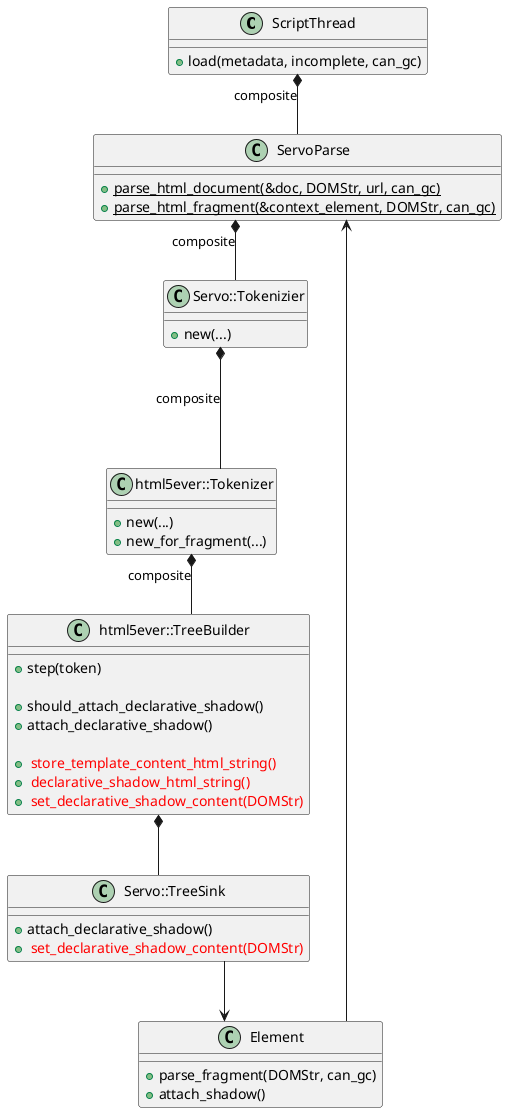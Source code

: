 @startuml class_diagram
skinparam linetype ortho

class ScriptThread{
    +load(metadata, incomplete, can_gc)
}

class ServoParse {
    + {static} parse_html_document(&doc, DOMStr, url, can_gc)
    + {static} parse_html_fragment(&context_element, DOMStr, can_gc)
}

class Servo::Tokenizier {
    + new(...)
}

class html5ever::Tokenizer {
    + new(...)
    + new_for_fragment(...)
}

class html5ever::TreeBuilder {
    + step(token)

    + should_attach_declarative_shadow()
    + attach_declarative_shadow()

    + <color:#red> store_template_content_html_string()
    + <color:#red> declarative_shadow_html_string()
    + <color:#red> set_declarative_shadow_content(DOMStr)
}

class Servo::TreeSink {
    + attach_declarative_shadow()
    + <color:#red> set_declarative_shadow_content(DOMStr)
}

class Element {
    + parse_fragment(DOMStr, can_gc)
    + attach_shadow()
}

ScriptThread *-- ServoParse: composite
ServoParse *-- Servo::Tokenizier: composite
Servo::Tokenizier *--- html5ever::Tokenizer: composite
html5ever::Tokenizer *-- html5ever::TreeBuilder: composite
html5ever::TreeBuilder *-- Servo::TreeSink

Element --> ServoParse
Servo::TreeSink --> Element

@enduml
